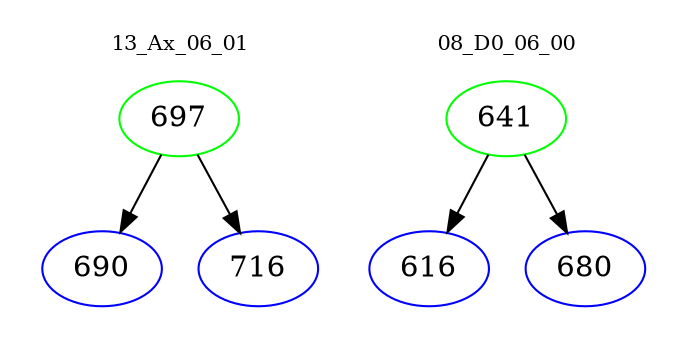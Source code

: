 digraph{
subgraph cluster_0 {
color = white
label = "13_Ax_06_01";
fontsize=10;
T0_697 [label="697", color="green"]
T0_697 -> T0_690 [color="black"]
T0_690 [label="690", color="blue"]
T0_697 -> T0_716 [color="black"]
T0_716 [label="716", color="blue"]
}
subgraph cluster_1 {
color = white
label = "08_D0_06_00";
fontsize=10;
T1_641 [label="641", color="green"]
T1_641 -> T1_616 [color="black"]
T1_616 [label="616", color="blue"]
T1_641 -> T1_680 [color="black"]
T1_680 [label="680", color="blue"]
}
}

